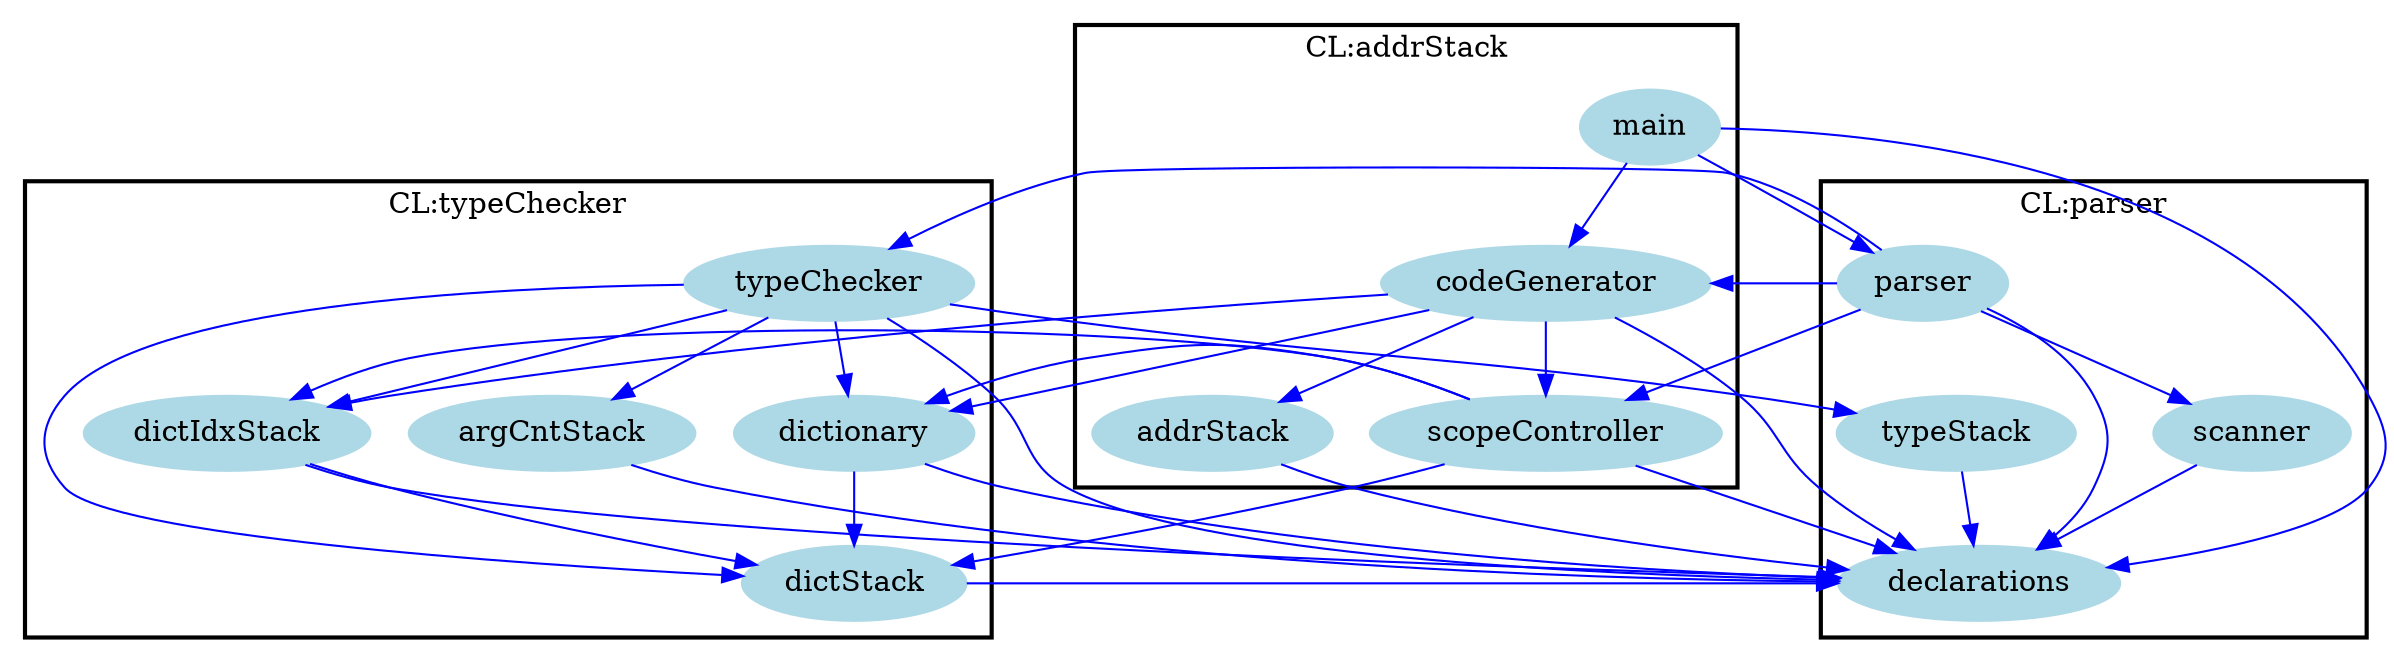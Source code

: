 digraph G {
size = "20,20";
subgraph cluster0 {
label = "CL:addrStack";
color = black;
style = bold;
"addrStack"[label="addrStack",shape=ellipse,color=lightblue,fontcolor=black,style=filled];
"main"[label="main",shape=ellipse,color=lightblue,fontcolor=black,style=filled];
"codeGenerator"[label="codeGenerator",shape=ellipse,color=lightblue,fontcolor=black,style=filled];
"scopeController"[label="scopeController",shape=ellipse,color=lightblue,fontcolor=black,style=filled];
}
subgraph cluster1 {
label = "CL:parser";
color = black;
style = bold;
"parser"[label="parser",shape=ellipse,color=lightblue,fontcolor=black,style=filled];
"declarations"[label="declarations",shape=ellipse,color=lightblue,fontcolor=black,style=filled];
"scanner"[label="scanner",shape=ellipse,color=lightblue,fontcolor=black,style=filled];
"typeStack"[label="typeStack",shape=ellipse,color=lightblue,fontcolor=black,style=filled];
}
subgraph cluster2 {
label = "CL:typeChecker";
color = black;
style = bold;
"typeChecker"[label="typeChecker",shape=ellipse,color=lightblue,fontcolor=black,style=filled];
"dictIdxStack"[label="dictIdxStack",shape=ellipse,color=lightblue,fontcolor=black,style=filled];
"dictStack"[label="dictStack",shape=ellipse,color=lightblue,fontcolor=black,style=filled];
"dictionary"[label="dictionary",shape=ellipse,color=lightblue,fontcolor=black,style=filled];
"argCntStack"[label="argCntStack",shape=ellipse,color=lightblue,fontcolor=black,style=filled];
}
"main" -> "declarations"[color=blue,font=6];
"main" -> "parser"[color=blue,font=6];
"main" -> "codeGenerator"[color=blue,font=6];
"parser" -> "declarations"[color=blue,font=6];
"parser" -> "scanner"[color=blue,font=6];
"parser" -> "scopeController"[color=blue,font=6];
"parser" -> "typeChecker"[color=blue,font=6];
"parser" -> "codeGenerator"[color=blue,font=6];
"codeGenerator" -> "declarations"[color=blue,font=6];
"codeGenerator" -> "dictionary"[color=blue,font=6];
"codeGenerator" -> "dictIdxStack"[color=blue,font=6];
"codeGenerator" -> "scopeController"[color=blue,font=6];
"codeGenerator" -> "addrStack"[color=blue,font=6];
"scanner" -> "declarations"[color=blue,font=6];
"scopeController" -> "declarations"[color=blue,font=6];
"scopeController" -> "dictionary"[color=blue,font=6];
"scopeController" -> "dictIdxStack"[color=blue,font=6];
"scopeController" -> "dictStack"[color=blue,font=6];
"typeChecker" -> "declarations"[color=blue,font=6];
"typeChecker" -> "dictStack"[color=blue,font=6];
"typeChecker" -> "dictionary"[color=blue,font=6];
"typeChecker" -> "dictIdxStack"[color=blue,font=6];
"typeChecker" -> "typeStack"[color=blue,font=6];
"typeChecker" -> "argCntStack"[color=blue,font=6];
"dictionary" -> "declarations"[color=blue,font=6];
"dictionary" -> "dictStack"[color=blue,font=6];
"dictIdxStack" -> "declarations"[color=blue,font=6];
"dictIdxStack" -> "dictStack"[color=blue,font=6];
"addrStack" -> "declarations"[color=blue,font=6];
"dictStack" -> "declarations"[color=blue,font=6];
"typeStack" -> "declarations"[color=blue,font=6];
"argCntStack" -> "declarations"[color=blue,font=6];
}